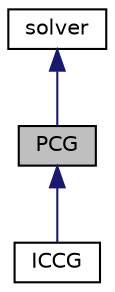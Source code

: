 digraph "PCG"
{
  bgcolor="transparent";
  edge [fontname="Helvetica",fontsize="10",labelfontname="Helvetica",labelfontsize="10"];
  node [fontname="Helvetica",fontsize="10",shape=record];
  Node1 [label="PCG",height=0.2,width=0.4,color="black", fillcolor="grey75", style="filled", fontcolor="black"];
  Node2 -> Node1 [dir="back",color="midnightblue",fontsize="10",style="solid",fontname="Helvetica"];
  Node2 [label="solver",height=0.2,width=0.4,color="black",URL="$a02378.html",tooltip="Abstract base-class for lduMatrix solvers. "];
  Node1 -> Node3 [dir="back",color="midnightblue",fontsize="10",style="solid",fontname="Helvetica"];
  Node3 [label="ICCG",height=0.2,width=0.4,color="black",URL="$a01024.html",tooltip="Incomplete Cholesky preconditioned CG solver derived from the general preconditioned CG solver PCG bu..."];
}
